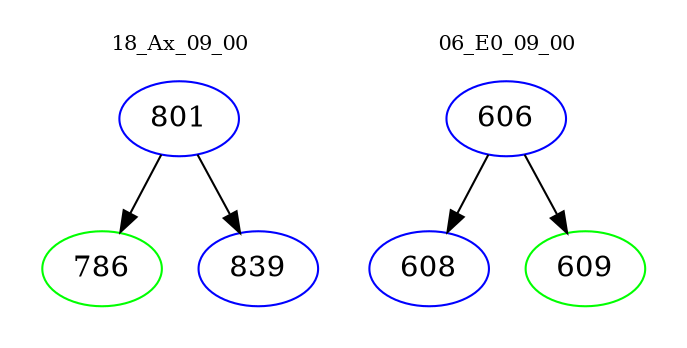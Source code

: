 digraph{
subgraph cluster_0 {
color = white
label = "18_Ax_09_00";
fontsize=10;
T0_801 [label="801", color="blue"]
T0_801 -> T0_786 [color="black"]
T0_786 [label="786", color="green"]
T0_801 -> T0_839 [color="black"]
T0_839 [label="839", color="blue"]
}
subgraph cluster_1 {
color = white
label = "06_E0_09_00";
fontsize=10;
T1_606 [label="606", color="blue"]
T1_606 -> T1_608 [color="black"]
T1_608 [label="608", color="blue"]
T1_606 -> T1_609 [color="black"]
T1_609 [label="609", color="green"]
}
}
